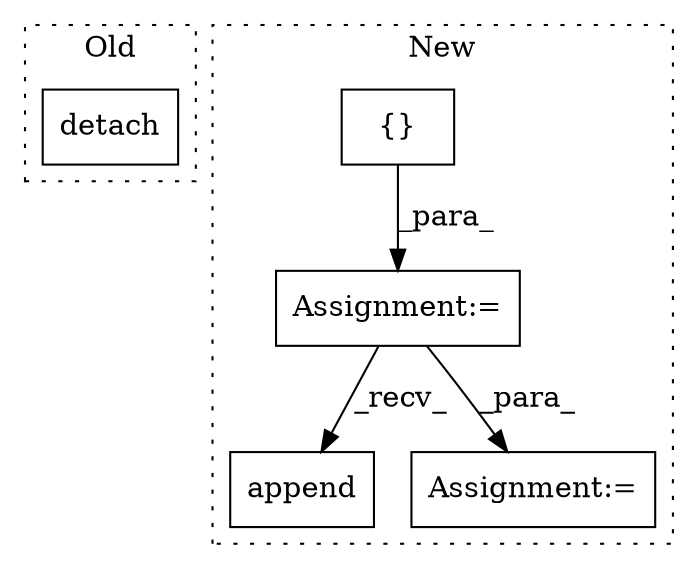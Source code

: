 digraph G {
subgraph cluster0 {
1 [label="detach" a="32" s="2157" l="8" shape="box"];
label = "Old";
style="dotted";
}
subgraph cluster1 {
2 [label="append" a="32" s="2887,2967" l="7,1" shape="box"];
3 [label="Assignment:=" a="7" s="1764" l="1" shape="box"];
4 [label="Assignment:=" a="7" s="3911" l="1" shape="box"];
5 [label="{}" a="4" s="1774" l="2" shape="box"];
label = "New";
style="dotted";
}
3 -> 2 [label="_recv_"];
3 -> 4 [label="_para_"];
5 -> 3 [label="_para_"];
}